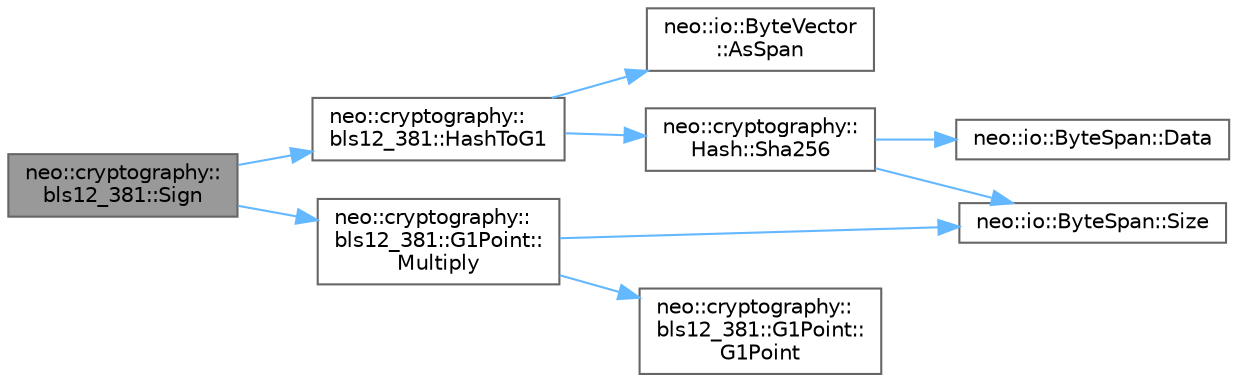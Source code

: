 digraph "neo::cryptography::bls12_381::Sign"
{
 // LATEX_PDF_SIZE
  bgcolor="transparent";
  edge [fontname=Helvetica,fontsize=10,labelfontname=Helvetica,labelfontsize=10];
  node [fontname=Helvetica,fontsize=10,shape=box,height=0.2,width=0.4];
  rankdir="LR";
  Node1 [id="Node000001",label="neo::cryptography::\lbls12_381::Sign",height=0.2,width=0.4,color="gray40", fillcolor="grey60", style="filled", fontcolor="black",tooltip="Signs a message using BLS."];
  Node1 -> Node2 [id="edge9_Node000001_Node000002",color="steelblue1",style="solid",tooltip=" "];
  Node2 [id="Node000002",label="neo::cryptography::\lbls12_381::HashToG1",height=0.2,width=0.4,color="grey40", fillcolor="white", style="filled",URL="$namespaceneo_1_1cryptography_1_1bls12__381.html#af0a1a9ac13370eabf491b108c00d5a6d",tooltip="Hashes a message to a G1 point."];
  Node2 -> Node3 [id="edge10_Node000002_Node000003",color="steelblue1",style="solid",tooltip=" "];
  Node3 [id="Node000003",label="neo::io::ByteVector\l::AsSpan",height=0.2,width=0.4,color="grey40", fillcolor="white", style="filled",URL="$classneo_1_1io_1_1_byte_vector.html#a95791d958ed4ec88d32e811b51d90451",tooltip="Converts the ByteVector to a ByteSpan."];
  Node2 -> Node4 [id="edge11_Node000002_Node000004",color="steelblue1",style="solid",tooltip=" "];
  Node4 [id="Node000004",label="neo::cryptography::\lHash::Sha256",height=0.2,width=0.4,color="grey40", fillcolor="white", style="filled",URL="$classneo_1_1cryptography_1_1_hash.html#a45b12e21ad2391d1919f3eb7b61f683a",tooltip="Computes SHA256 hash."];
  Node4 -> Node5 [id="edge12_Node000004_Node000005",color="steelblue1",style="solid",tooltip=" "];
  Node5 [id="Node000005",label="neo::io::ByteSpan::Data",height=0.2,width=0.4,color="grey40", fillcolor="white", style="filled",URL="$classneo_1_1io_1_1_byte_span.html#a0285a19eb5cd212ecd1079e0bc5e494c",tooltip="Gets a pointer to the data."];
  Node4 -> Node6 [id="edge13_Node000004_Node000006",color="steelblue1",style="solid",tooltip=" "];
  Node6 [id="Node000006",label="neo::io::ByteSpan::Size",height=0.2,width=0.4,color="grey40", fillcolor="white", style="filled",URL="$classneo_1_1io_1_1_byte_span.html#a4a869430800a37dcbeefac6f36468fcb",tooltip="Gets the size of the ByteSpan."];
  Node1 -> Node7 [id="edge14_Node000001_Node000007",color="steelblue1",style="solid",tooltip=" "];
  Node7 [id="Node000007",label="neo::cryptography::\lbls12_381::G1Point::\lMultiply",height=0.2,width=0.4,color="grey40", fillcolor="white", style="filled",URL="$classneo_1_1cryptography_1_1bls12__381_1_1_g1_point.html#ad1f9183a9a7911dd597c94fb70f8be2b",tooltip="Multiplies this G1Point by a scalar."];
  Node7 -> Node8 [id="edge15_Node000007_Node000008",color="steelblue1",style="solid",tooltip=" "];
  Node8 [id="Node000008",label="neo::cryptography::\lbls12_381::G1Point::\lG1Point",height=0.2,width=0.4,color="grey40", fillcolor="white", style="filled",URL="$classneo_1_1cryptography_1_1bls12__381_1_1_g1_point.html#ac1683be67c27afed01b788f920cd709c",tooltip="Constructs a G1Point at infinity."];
  Node7 -> Node6 [id="edge16_Node000007_Node000006",color="steelblue1",style="solid",tooltip=" "];
}
